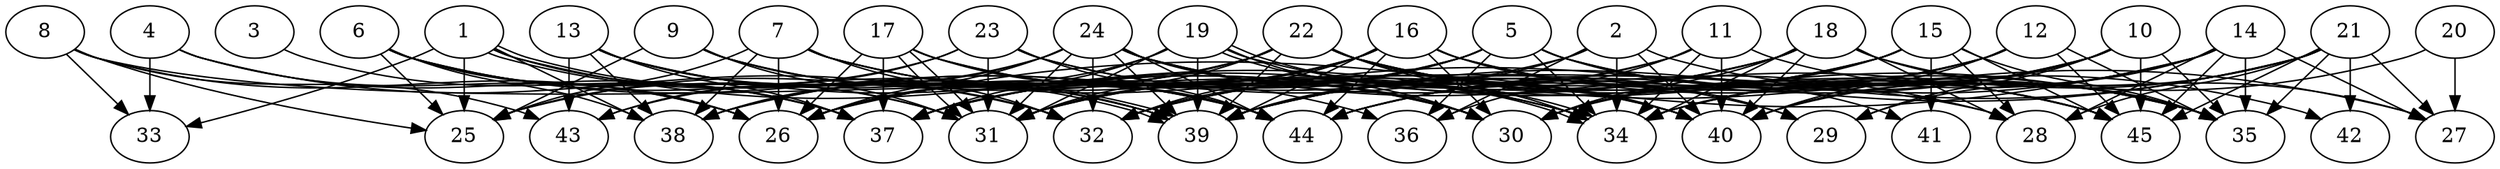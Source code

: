 // DAG automatically generated by daggen at Thu Oct  3 14:07:25 2019
// ./daggen --dot -n 45 --ccr 0.4 --fat 0.9 --regular 0.7 --density 0.6 --mindata 5242880 --maxdata 52428800 
digraph G {
  1 [size="35307520", alpha="0.19", expect_size="14123008"] 
  1 -> 25 [size ="14123008"]
  1 -> 31 [size ="14123008"]
  1 -> 33 [size ="14123008"]
  1 -> 34 [size ="14123008"]
  1 -> 38 [size ="14123008"]
  1 -> 39 [size ="14123008"]
  1 -> 39 [size ="14123008"]
  2 [size="107087360", alpha="0.15", expect_size="42834944"] 
  2 -> 34 [size ="42834944"]
  2 -> 35 [size ="42834944"]
  2 -> 36 [size ="42834944"]
  2 -> 38 [size ="42834944"]
  2 -> 39 [size ="42834944"]
  2 -> 40 [size ="42834944"]
  3 [size="113937920", alpha="0.14", expect_size="45575168"] 
  3 -> 37 [size ="45575168"]
  4 [size="129105920", alpha="0.03", expect_size="51642368"] 
  4 -> 26 [size ="51642368"]
  4 -> 32 [size ="51642368"]
  4 -> 33 [size ="51642368"]
  4 -> 37 [size ="51642368"]
  5 [size="20884480", alpha="0.14", expect_size="8353792"] 
  5 -> 26 [size ="8353792"]
  5 -> 31 [size ="8353792"]
  5 -> 32 [size ="8353792"]
  5 -> 34 [size ="8353792"]
  5 -> 35 [size ="8353792"]
  5 -> 36 [size ="8353792"]
  5 -> 37 [size ="8353792"]
  5 -> 41 [size ="8353792"]
  5 -> 45 [size ="8353792"]
  6 [size="58270720", alpha="0.18", expect_size="23308288"] 
  6 -> 25 [size ="23308288"]
  6 -> 26 [size ="23308288"]
  6 -> 31 [size ="23308288"]
  6 -> 37 [size ="23308288"]
  6 -> 38 [size ="23308288"]
  6 -> 39 [size ="23308288"]
  6 -> 44 [size ="23308288"]
  7 [size="86768640", alpha="0.03", expect_size="34707456"] 
  7 -> 25 [size ="34707456"]
  7 -> 26 [size ="34707456"]
  7 -> 30 [size ="34707456"]
  7 -> 32 [size ="34707456"]
  7 -> 34 [size ="34707456"]
  7 -> 38 [size ="34707456"]
  7 -> 40 [size ="34707456"]
  8 [size="66882560", alpha="0.01", expect_size="26753024"] 
  8 -> 25 [size ="26753024"]
  8 -> 26 [size ="26753024"]
  8 -> 28 [size ="26753024"]
  8 -> 33 [size ="26753024"]
  8 -> 43 [size ="26753024"]
  9 [size="87516160", alpha="0.18", expect_size="35006464"] 
  9 -> 25 [size ="35006464"]
  9 -> 31 [size ="35006464"]
  9 -> 36 [size ="35006464"]
  9 -> 39 [size ="35006464"]
  9 -> 44 [size ="35006464"]
  10 [size="56921600", alpha="0.03", expect_size="22768640"] 
  10 -> 29 [size ="22768640"]
  10 -> 34 [size ="22768640"]
  10 -> 35 [size ="22768640"]
  10 -> 39 [size ="22768640"]
  10 -> 40 [size ="22768640"]
  10 -> 44 [size ="22768640"]
  10 -> 45 [size ="22768640"]
  11 [size="115322880", alpha="0.00", expect_size="46129152"] 
  11 -> 31 [size ="46129152"]
  11 -> 34 [size ="46129152"]
  11 -> 35 [size ="46129152"]
  11 -> 36 [size ="46129152"]
  11 -> 39 [size ="46129152"]
  11 -> 40 [size ="46129152"]
  12 [size="111928320", alpha="0.08", expect_size="44771328"] 
  12 -> 30 [size ="44771328"]
  12 -> 35 [size ="44771328"]
  12 -> 39 [size ="44771328"]
  12 -> 40 [size ="44771328"]
  12 -> 44 [size ="44771328"]
  12 -> 45 [size ="44771328"]
  13 [size="81541120", alpha="0.10", expect_size="32616448"] 
  13 -> 30 [size ="32616448"]
  13 -> 32 [size ="32616448"]
  13 -> 37 [size ="32616448"]
  13 -> 38 [size ="32616448"]
  13 -> 39 [size ="32616448"]
  13 -> 43 [size ="32616448"]
  13 -> 44 [size ="32616448"]
  14 [size="43256320", alpha="0.17", expect_size="17302528"] 
  14 -> 26 [size ="17302528"]
  14 -> 27 [size ="17302528"]
  14 -> 28 [size ="17302528"]
  14 -> 29 [size ="17302528"]
  14 -> 30 [size ="17302528"]
  14 -> 35 [size ="17302528"]
  14 -> 44 [size ="17302528"]
  14 -> 45 [size ="17302528"]
  15 [size="60513280", alpha="0.20", expect_size="24205312"] 
  15 -> 28 [size ="24205312"]
  15 -> 30 [size ="24205312"]
  15 -> 32 [size ="24205312"]
  15 -> 35 [size ="24205312"]
  15 -> 37 [size ="24205312"]
  15 -> 41 [size ="24205312"]
  15 -> 44 [size ="24205312"]
  15 -> 45 [size ="24205312"]
  16 [size="23260160", alpha="0.18", expect_size="9304064"] 
  16 -> 26 [size ="9304064"]
  16 -> 29 [size ="9304064"]
  16 -> 30 [size ="9304064"]
  16 -> 31 [size ="9304064"]
  16 -> 32 [size ="9304064"]
  16 -> 37 [size ="9304064"]
  16 -> 39 [size ="9304064"]
  16 -> 42 [size ="9304064"]
  16 -> 44 [size ="9304064"]
  16 -> 45 [size ="9304064"]
  17 [size="131069440", alpha="0.16", expect_size="52427776"] 
  17 -> 26 [size ="52427776"]
  17 -> 30 [size ="52427776"]
  17 -> 31 [size ="52427776"]
  17 -> 31 [size ="52427776"]
  17 -> 34 [size ="52427776"]
  17 -> 37 [size ="52427776"]
  17 -> 44 [size ="52427776"]
  18 [size="30932480", alpha="0.18", expect_size="12372992"] 
  18 -> 27 [size ="12372992"]
  18 -> 28 [size ="12372992"]
  18 -> 30 [size ="12372992"]
  18 -> 31 [size ="12372992"]
  18 -> 34 [size ="12372992"]
  18 -> 35 [size ="12372992"]
  18 -> 37 [size ="12372992"]
  18 -> 39 [size ="12372992"]
  18 -> 40 [size ="12372992"]
  19 [size="34234880", alpha="0.06", expect_size="13693952"] 
  19 -> 26 [size ="13693952"]
  19 -> 30 [size ="13693952"]
  19 -> 31 [size ="13693952"]
  19 -> 34 [size ="13693952"]
  19 -> 34 [size ="13693952"]
  19 -> 35 [size ="13693952"]
  19 -> 37 [size ="13693952"]
  19 -> 39 [size ="13693952"]
  20 [size="22809600", alpha="0.18", expect_size="9123840"] 
  20 -> 27 [size ="9123840"]
  20 -> 34 [size ="9123840"]
  21 [size="37583360", alpha="0.13", expect_size="15033344"] 
  21 -> 27 [size ="15033344"]
  21 -> 28 [size ="15033344"]
  21 -> 32 [size ="15033344"]
  21 -> 34 [size ="15033344"]
  21 -> 35 [size ="15033344"]
  21 -> 39 [size ="15033344"]
  21 -> 40 [size ="15033344"]
  21 -> 42 [size ="15033344"]
  21 -> 45 [size ="15033344"]
  22 [size="39728640", alpha="0.04", expect_size="15891456"] 
  22 -> 25 [size ="15891456"]
  22 -> 26 [size ="15891456"]
  22 -> 27 [size ="15891456"]
  22 -> 31 [size ="15891456"]
  22 -> 34 [size ="15891456"]
  22 -> 35 [size ="15891456"]
  22 -> 38 [size ="15891456"]
  22 -> 39 [size ="15891456"]
  22 -> 40 [size ="15891456"]
  22 -> 45 [size ="15891456"]
  23 [size="85347840", alpha="0.12", expect_size="34139136"] 
  23 -> 25 [size ="34139136"]
  23 -> 29 [size ="34139136"]
  23 -> 31 [size ="34139136"]
  23 -> 40 [size ="34139136"]
  23 -> 43 [size ="34139136"]
  23 -> 44 [size ="34139136"]
  24 [size="26071040", alpha="0.20", expect_size="10428416"] 
  24 -> 26 [size ="10428416"]
  24 -> 28 [size ="10428416"]
  24 -> 30 [size ="10428416"]
  24 -> 31 [size ="10428416"]
  24 -> 32 [size ="10428416"]
  24 -> 38 [size ="10428416"]
  24 -> 39 [size ="10428416"]
  24 -> 40 [size ="10428416"]
  24 -> 43 [size ="10428416"]
  24 -> 44 [size ="10428416"]
  24 -> 45 [size ="10428416"]
  25 [size="128568320", alpha="0.09", expect_size="51427328"] 
  26 [size="128179200", alpha="0.06", expect_size="51271680"] 
  27 [size="114152960", alpha="0.15", expect_size="45661184"] 
  28 [size="92979200", alpha="0.13", expect_size="37191680"] 
  29 [size="82938880", alpha="0.04", expect_size="33175552"] 
  30 [size="120332800", alpha="0.03", expect_size="48133120"] 
  31 [size="106624000", alpha="0.18", expect_size="42649600"] 
  32 [size="64012800", alpha="0.11", expect_size="25605120"] 
  33 [size="86481920", alpha="0.15", expect_size="34592768"] 
  34 [size="38929920", alpha="0.04", expect_size="15571968"] 
  35 [size="37360640", alpha="0.02", expect_size="14944256"] 
  36 [size="89551360", alpha="0.01", expect_size="35820544"] 
  37 [size="122700800", alpha="0.19", expect_size="49080320"] 
  38 [size="92513280", alpha="0.01", expect_size="37005312"] 
  39 [size="52759040", alpha="0.07", expect_size="21103616"] 
  40 [size="77854720", alpha="0.14", expect_size="31141888"] 
  41 [size="93647360", alpha="0.06", expect_size="37458944"] 
  42 [size="84387840", alpha="0.02", expect_size="33755136"] 
  43 [size="30935040", alpha="0.10", expect_size="12374016"] 
  44 [size="119690240", alpha="0.00", expect_size="47876096"] 
  45 [size="26908160", alpha="0.10", expect_size="10763264"] 
}
